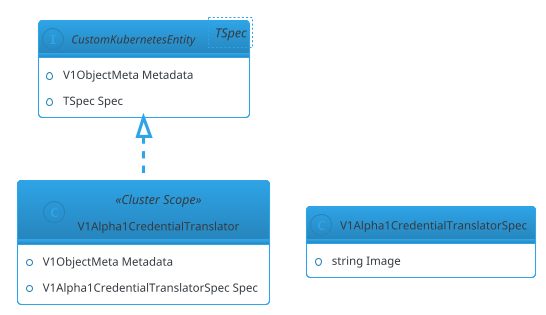 @startuml
!theme cerulean-outline
hide empty methods

interface CustomKubernetesEntity <TSpec> {
  +V1ObjectMeta Metadata
  +TSpec Spec
}

class V1Alpha1CredentialTranslator <<Cluster Scope>> implements CustomKubernetesEntity {
  +V1ObjectMeta Metadata
  +V1Alpha1CredentialTranslatorSpec Spec
}

class V1Alpha1CredentialTranslatorSpec {
  +string Image
}

V1Alpha1CredentialTranslator -[hidden]r-> V1Alpha1CredentialTranslatorSpec

@enduml
